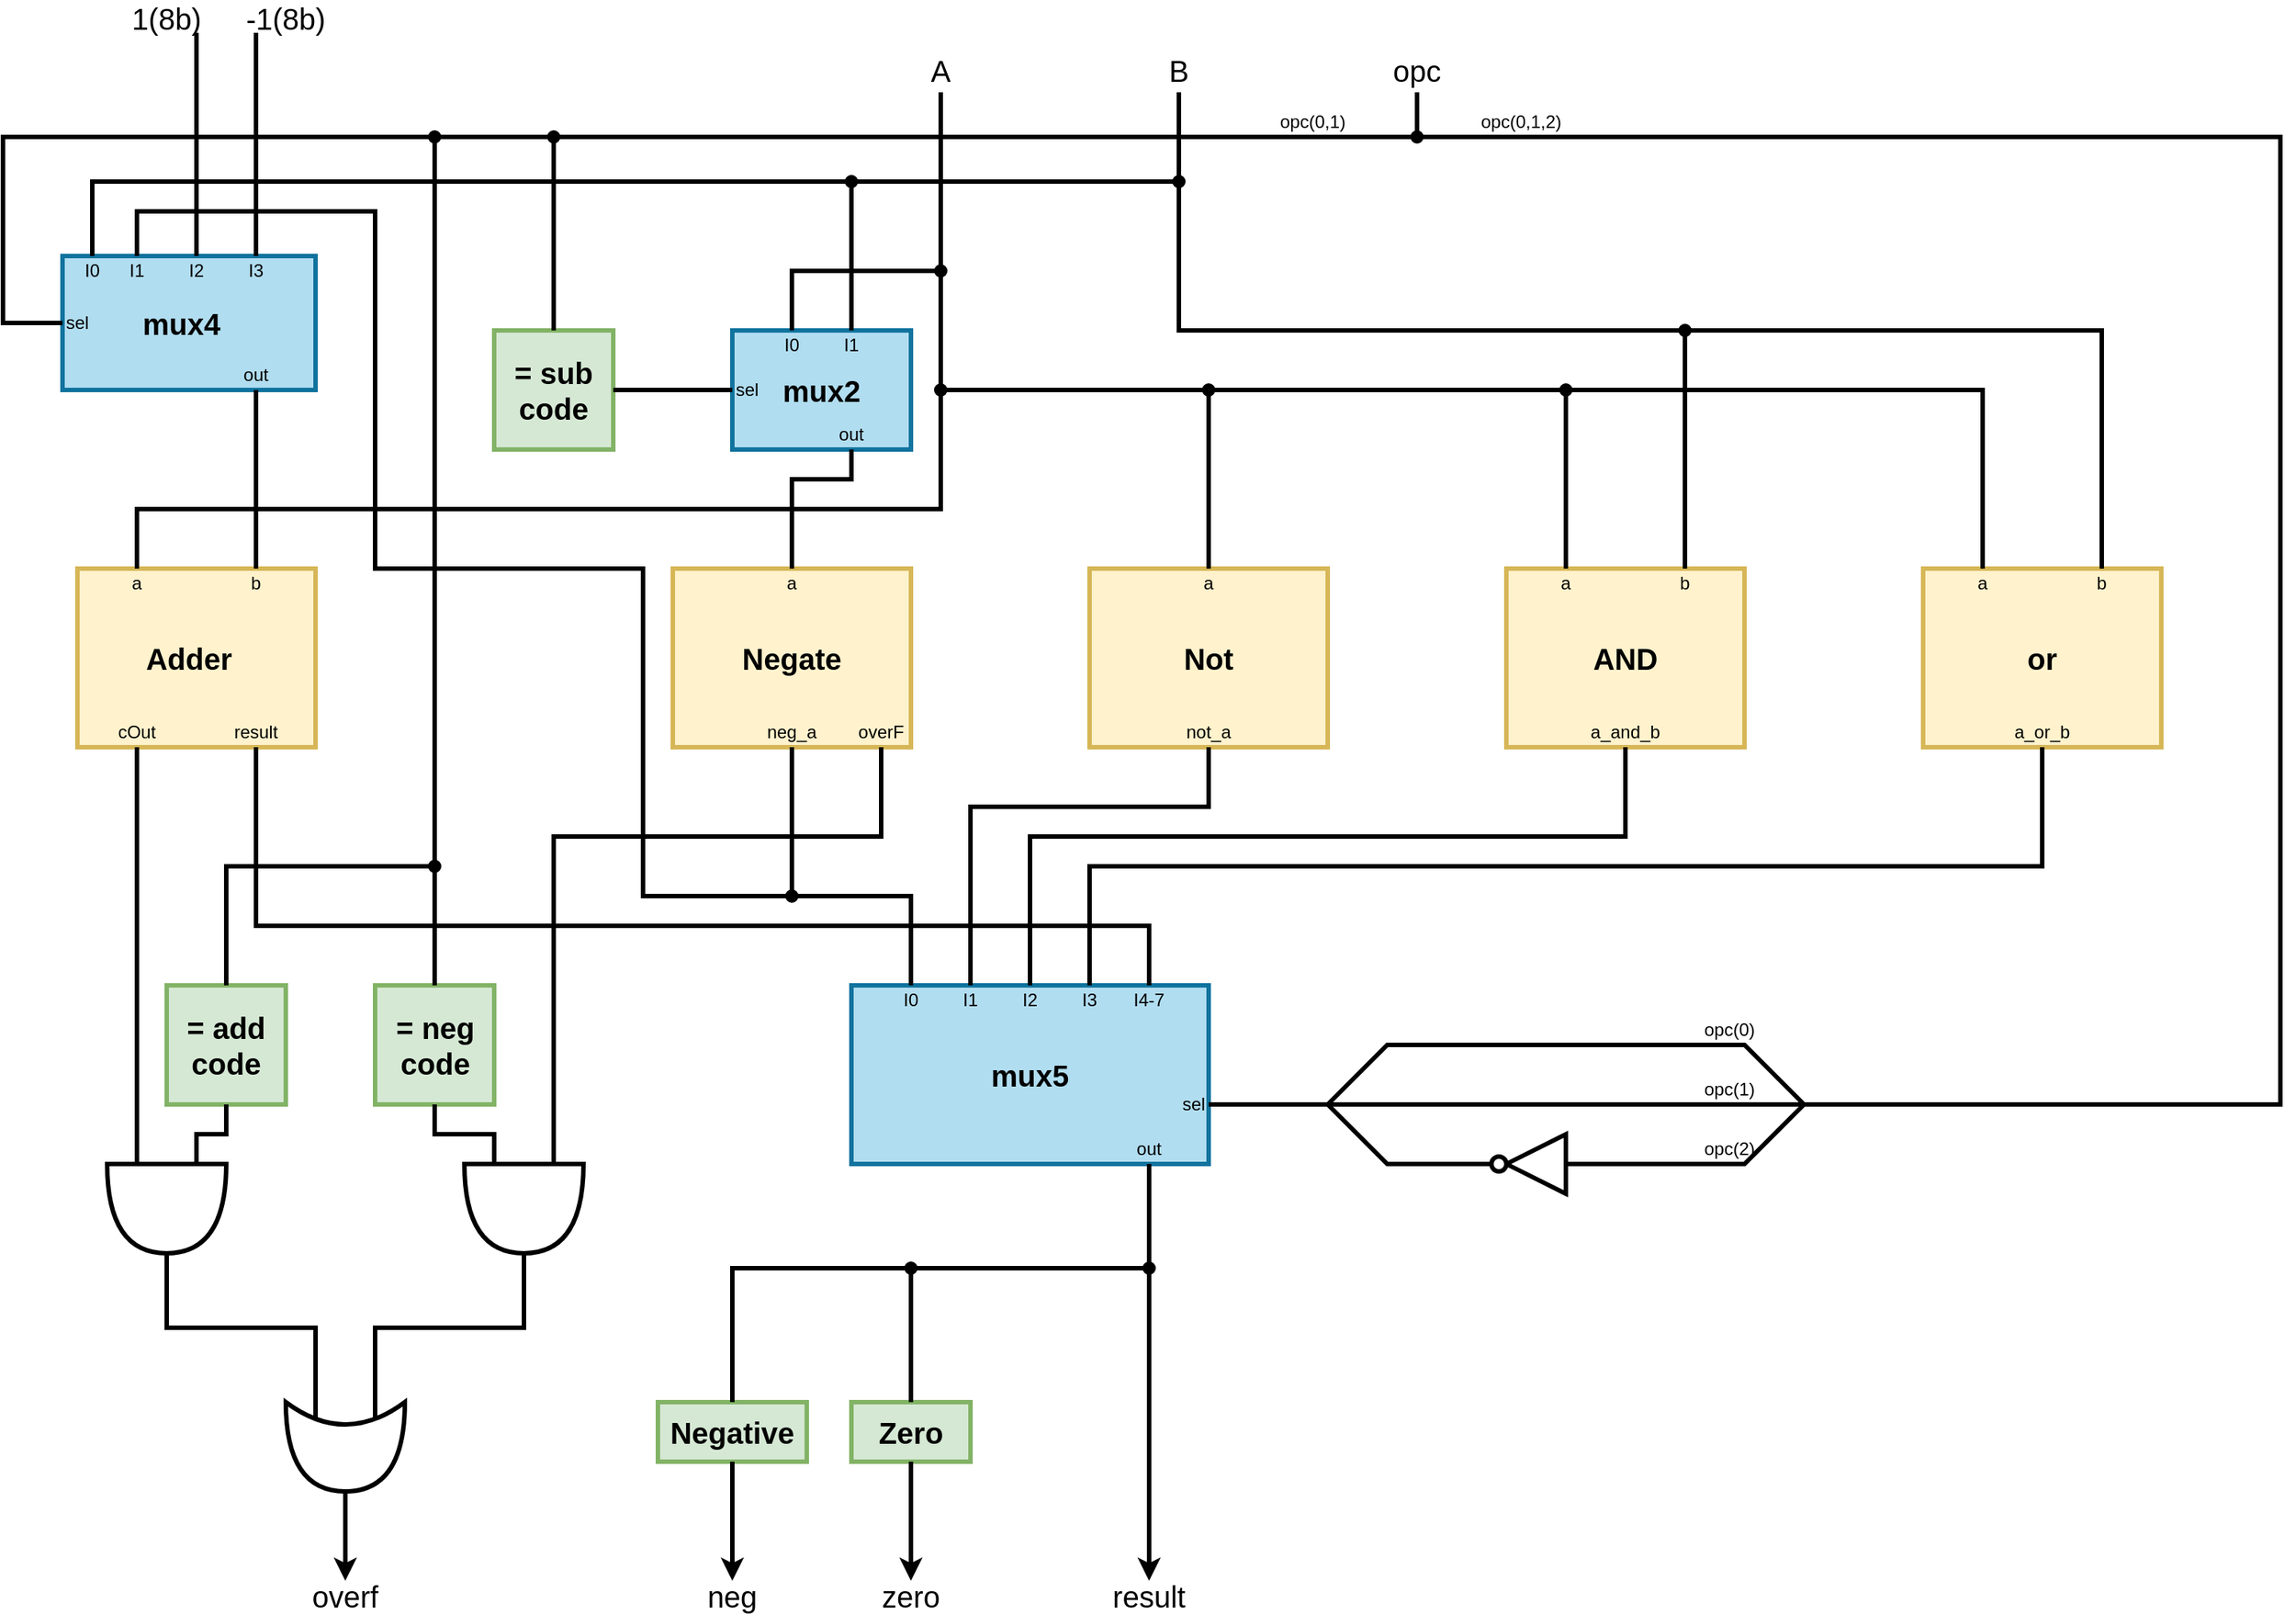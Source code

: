 <mxfile version="15.6.3" type="device"><diagram id="YubDv3jn2inDMCFgffVC" name="Page-1"><mxGraphModel dx="2031" dy="989" grid="1" gridSize="10" guides="1" tooltips="1" connect="1" arrows="1" fold="1" page="1" pageScale="3" pageWidth="850" pageHeight="1100" math="0" shadow="0"><root><mxCell id="0"/><mxCell id="1" parent="0"/><mxCell id="2DbDJx7GJpLvoIrPaRd6-7" value="" style="rounded=0;whiteSpace=wrap;html=1;strokeWidth=3;fillColor=#b1ddf0;strokeColor=#10739e;" parent="1" vertex="1"><mxGeometry x="310" y="350" width="170" height="90" as="geometry"/></mxCell><mxCell id="2DbDJx7GJpLvoIrPaRd6-8" value="I0" style="text;html=1;strokeColor=none;fillColor=none;align=center;verticalAlign=middle;whiteSpace=wrap;rounded=0;strokeWidth=3;" parent="1" vertex="1"><mxGeometry x="310" y="350" width="40" height="20" as="geometry"/></mxCell><mxCell id="2DbDJx7GJpLvoIrPaRd6-9" value="I1" style="text;html=1;strokeColor=none;fillColor=none;align=center;verticalAlign=middle;whiteSpace=wrap;rounded=0;strokeWidth=3;" parent="1" vertex="1"><mxGeometry x="340" y="350" width="40" height="20" as="geometry"/></mxCell><mxCell id="2DbDJx7GJpLvoIrPaRd6-10" value="I2" style="text;html=1;strokeColor=none;fillColor=none;align=center;verticalAlign=middle;whiteSpace=wrap;rounded=0;strokeWidth=3;" parent="1" vertex="1"><mxGeometry x="380" y="350" width="40" height="20" as="geometry"/></mxCell><mxCell id="2DbDJx7GJpLvoIrPaRd6-11" value="I3" style="text;html=1;strokeColor=none;fillColor=none;align=center;verticalAlign=middle;whiteSpace=wrap;rounded=0;strokeWidth=3;" parent="1" vertex="1"><mxGeometry x="420" y="350" width="40" height="20" as="geometry"/></mxCell><mxCell id="2DbDJx7GJpLvoIrPaRd6-12" value="sel" style="text;html=1;strokeColor=none;fillColor=none;align=center;verticalAlign=middle;whiteSpace=wrap;rounded=0;strokeWidth=3;" parent="1" vertex="1"><mxGeometry x="300" y="385" width="40" height="20" as="geometry"/></mxCell><mxCell id="2DbDJx7GJpLvoIrPaRd6-13" value="out" style="text;html=1;strokeColor=none;fillColor=none;align=center;verticalAlign=middle;whiteSpace=wrap;rounded=0;strokeWidth=3;" parent="1" vertex="1"><mxGeometry x="420" y="420" width="40" height="20" as="geometry"/></mxCell><mxCell id="2DbDJx7GJpLvoIrPaRd6-14" value="" style="rounded=0;whiteSpace=wrap;html=1;strokeWidth=3;fillColor=#d5e8d4;strokeColor=#82b366;" parent="1" vertex="1"><mxGeometry x="600" y="400" width="80" height="80" as="geometry"/></mxCell><mxCell id="2DbDJx7GJpLvoIrPaRd6-15" value="&lt;font style=&quot;font-size: 20px&quot;&gt;&lt;b&gt;= sub code&lt;/b&gt;&lt;/font&gt;" style="text;html=1;strokeColor=none;fillColor=none;align=center;verticalAlign=middle;whiteSpace=wrap;rounded=0;strokeWidth=3;" parent="1" vertex="1"><mxGeometry x="610" y="425" width="60" height="30" as="geometry"/></mxCell><mxCell id="2DbDJx7GJpLvoIrPaRd6-17" value="&lt;font style=&quot;font-size: 20px&quot;&gt;&lt;b&gt;mux4&lt;/b&gt;&lt;/font&gt;" style="text;html=1;strokeColor=none;fillColor=none;align=center;verticalAlign=middle;whiteSpace=wrap;rounded=0;strokeWidth=3;" parent="1" vertex="1"><mxGeometry x="370" y="385" width="40" height="20" as="geometry"/></mxCell><mxCell id="2DbDJx7GJpLvoIrPaRd6-19" value="" style="rounded=0;whiteSpace=wrap;html=1;strokeWidth=3;fillColor=#b1ddf0;strokeColor=#10739e;" parent="1" vertex="1"><mxGeometry x="760" y="400" width="120" height="80" as="geometry"/></mxCell><mxCell id="2DbDJx7GJpLvoIrPaRd6-20" value="I0" style="text;html=1;strokeColor=none;fillColor=none;align=center;verticalAlign=middle;whiteSpace=wrap;rounded=0;strokeWidth=3;" parent="1" vertex="1"><mxGeometry x="780" y="400" width="40" height="20" as="geometry"/></mxCell><mxCell id="2DbDJx7GJpLvoIrPaRd6-21" value="I1" style="text;html=1;strokeColor=none;fillColor=none;align=center;verticalAlign=middle;whiteSpace=wrap;rounded=0;strokeWidth=3;" parent="1" vertex="1"><mxGeometry x="820" y="400" width="40" height="20" as="geometry"/></mxCell><mxCell id="2DbDJx7GJpLvoIrPaRd6-22" value="sel" style="text;html=1;strokeColor=none;fillColor=none;align=center;verticalAlign=middle;whiteSpace=wrap;rounded=0;strokeWidth=3;" parent="1" vertex="1"><mxGeometry x="750" y="430" width="40" height="20" as="geometry"/></mxCell><mxCell id="2DbDJx7GJpLvoIrPaRd6-23" value="out" style="text;html=1;strokeColor=none;fillColor=none;align=center;verticalAlign=middle;whiteSpace=wrap;rounded=0;strokeWidth=3;" parent="1" vertex="1"><mxGeometry x="820" y="460" width="40" height="20" as="geometry"/></mxCell><mxCell id="2DbDJx7GJpLvoIrPaRd6-24" value="&lt;font style=&quot;font-size: 20px&quot;&gt;&lt;b&gt;mux2&lt;/b&gt;&lt;/font&gt;" style="text;html=1;strokeColor=none;fillColor=none;align=center;verticalAlign=middle;whiteSpace=wrap;rounded=0;strokeWidth=3;" parent="1" vertex="1"><mxGeometry x="800" y="430" width="40" height="20" as="geometry"/></mxCell><mxCell id="2DbDJx7GJpLvoIrPaRd6-25" value="" style="rounded=0;whiteSpace=wrap;html=1;strokeWidth=3;fillColor=#fff2cc;strokeColor=#d6b656;" parent="1" vertex="1"><mxGeometry x="320" y="560" width="160" height="120" as="geometry"/></mxCell><mxCell id="2DbDJx7GJpLvoIrPaRd6-26" value="&lt;font size=&quot;1&quot;&gt;&lt;b style=&quot;font-size: 20px&quot;&gt;Adder&lt;/b&gt;&lt;/font&gt;" style="text;html=1;strokeColor=none;fillColor=none;align=center;verticalAlign=middle;whiteSpace=wrap;rounded=0;strokeWidth=3;" parent="1" vertex="1"><mxGeometry x="375" y="610" width="40" height="20" as="geometry"/></mxCell><mxCell id="2DbDJx7GJpLvoIrPaRd6-27" value="a" style="text;html=1;strokeColor=none;fillColor=none;align=center;verticalAlign=middle;whiteSpace=wrap;rounded=0;strokeWidth=3;" parent="1" vertex="1"><mxGeometry x="340" y="560" width="40" height="20" as="geometry"/></mxCell><mxCell id="2DbDJx7GJpLvoIrPaRd6-28" value="b" style="text;html=1;strokeColor=none;fillColor=none;align=center;verticalAlign=middle;whiteSpace=wrap;rounded=0;strokeWidth=3;" parent="1" vertex="1"><mxGeometry x="420" y="560" width="40" height="20" as="geometry"/></mxCell><mxCell id="2DbDJx7GJpLvoIrPaRd6-29" value="cOut" style="text;html=1;strokeColor=none;fillColor=none;align=center;verticalAlign=middle;whiteSpace=wrap;rounded=0;strokeWidth=3;" parent="1" vertex="1"><mxGeometry x="340" y="660" width="40" height="20" as="geometry"/></mxCell><mxCell id="2DbDJx7GJpLvoIrPaRd6-30" value="result" style="text;html=1;strokeColor=none;fillColor=none;align=center;verticalAlign=middle;whiteSpace=wrap;rounded=0;strokeWidth=3;" parent="1" vertex="1"><mxGeometry x="420" y="660" width="40" height="20" as="geometry"/></mxCell><mxCell id="2DbDJx7GJpLvoIrPaRd6-31" value="" style="rounded=0;whiteSpace=wrap;html=1;strokeWidth=3;fillColor=#fff2cc;strokeColor=#d6b656;" parent="1" vertex="1"><mxGeometry x="720" y="560" width="160" height="120" as="geometry"/></mxCell><mxCell id="2DbDJx7GJpLvoIrPaRd6-32" value="&lt;font style=&quot;font-size: 20px&quot;&gt;&lt;b&gt;Negate&lt;/b&gt;&lt;/font&gt;" style="text;html=1;strokeColor=none;fillColor=none;align=center;verticalAlign=middle;whiteSpace=wrap;rounded=0;strokeWidth=3;" parent="1" vertex="1"><mxGeometry x="780" y="610" width="40" height="20" as="geometry"/></mxCell><mxCell id="2DbDJx7GJpLvoIrPaRd6-34" value="a" style="text;html=1;strokeColor=none;fillColor=none;align=center;verticalAlign=middle;whiteSpace=wrap;rounded=0;strokeWidth=3;" parent="1" vertex="1"><mxGeometry x="780" y="560" width="40" height="20" as="geometry"/></mxCell><mxCell id="2DbDJx7GJpLvoIrPaRd6-35" value="neg_a" style="text;html=1;strokeColor=none;fillColor=none;align=center;verticalAlign=middle;whiteSpace=wrap;rounded=0;strokeWidth=3;" parent="1" vertex="1"><mxGeometry x="780" y="660" width="40" height="20" as="geometry"/></mxCell><mxCell id="2DbDJx7GJpLvoIrPaRd6-36" value="" style="rounded=0;whiteSpace=wrap;html=1;strokeWidth=3;fillColor=#fff2cc;strokeColor=#d6b656;" parent="1" vertex="1"><mxGeometry x="1000" y="560" width="160" height="120" as="geometry"/></mxCell><mxCell id="2DbDJx7GJpLvoIrPaRd6-37" value="&lt;font size=&quot;1&quot;&gt;&lt;b style=&quot;font-size: 20px&quot;&gt;Not&lt;/b&gt;&lt;/font&gt;" style="text;html=1;strokeColor=none;fillColor=none;align=center;verticalAlign=middle;whiteSpace=wrap;rounded=0;strokeWidth=3;" parent="1" vertex="1"><mxGeometry x="1060" y="610" width="40" height="20" as="geometry"/></mxCell><mxCell id="2DbDJx7GJpLvoIrPaRd6-38" value="a" style="text;html=1;strokeColor=none;fillColor=none;align=center;verticalAlign=middle;whiteSpace=wrap;rounded=0;strokeWidth=3;" parent="1" vertex="1"><mxGeometry x="1060" y="560" width="40" height="20" as="geometry"/></mxCell><mxCell id="2DbDJx7GJpLvoIrPaRd6-40" value="not_a" style="text;html=1;strokeColor=none;fillColor=none;align=center;verticalAlign=middle;whiteSpace=wrap;rounded=0;strokeWidth=3;" parent="1" vertex="1"><mxGeometry x="1060" y="660" width="40" height="20" as="geometry"/></mxCell><mxCell id="2DbDJx7GJpLvoIrPaRd6-41" value="" style="rounded=0;whiteSpace=wrap;html=1;strokeWidth=3;fillColor=#fff2cc;strokeColor=#d6b656;" parent="1" vertex="1"><mxGeometry x="1280" y="560" width="160" height="120" as="geometry"/></mxCell><mxCell id="2DbDJx7GJpLvoIrPaRd6-42" value="&lt;b style=&quot;font-size: 20px;&quot;&gt;AND&lt;/b&gt;" style="text;html=1;strokeColor=none;fillColor=none;align=center;verticalAlign=middle;whiteSpace=wrap;rounded=0;strokeWidth=3;fontSize=20;" parent="1" vertex="1"><mxGeometry x="1340" y="610" width="40" height="20" as="geometry"/></mxCell><mxCell id="2DbDJx7GJpLvoIrPaRd6-43" value="a" style="text;html=1;strokeColor=none;fillColor=none;align=center;verticalAlign=middle;whiteSpace=wrap;rounded=0;strokeWidth=3;" parent="1" vertex="1"><mxGeometry x="1300" y="560" width="40" height="20" as="geometry"/></mxCell><mxCell id="2DbDJx7GJpLvoIrPaRd6-44" value="b" style="text;html=1;strokeColor=none;fillColor=none;align=center;verticalAlign=middle;whiteSpace=wrap;rounded=0;strokeWidth=3;" parent="1" vertex="1"><mxGeometry x="1380" y="560" width="40" height="20" as="geometry"/></mxCell><mxCell id="2DbDJx7GJpLvoIrPaRd6-46" value="a_and_b" style="text;html=1;strokeColor=none;fillColor=none;align=center;verticalAlign=middle;whiteSpace=wrap;rounded=0;strokeWidth=3;" parent="1" vertex="1"><mxGeometry x="1340" y="660" width="40" height="20" as="geometry"/></mxCell><mxCell id="2DbDJx7GJpLvoIrPaRd6-47" value="" style="rounded=0;whiteSpace=wrap;html=1;strokeWidth=3;fillColor=#fff2cc;strokeColor=#d6b656;" parent="1" vertex="1"><mxGeometry x="1560" y="560" width="160" height="120" as="geometry"/></mxCell><mxCell id="2DbDJx7GJpLvoIrPaRd6-48" value="&lt;b style=&quot;font-size: 20px;&quot;&gt;or&lt;/b&gt;" style="text;html=1;strokeColor=none;fillColor=none;align=center;verticalAlign=middle;whiteSpace=wrap;rounded=0;strokeWidth=3;fontSize=20;" parent="1" vertex="1"><mxGeometry x="1620" y="610" width="40" height="20" as="geometry"/></mxCell><mxCell id="2DbDJx7GJpLvoIrPaRd6-49" value="a" style="text;html=1;strokeColor=none;fillColor=none;align=center;verticalAlign=middle;whiteSpace=wrap;rounded=0;strokeWidth=3;" parent="1" vertex="1"><mxGeometry x="1580" y="560" width="40" height="20" as="geometry"/></mxCell><mxCell id="2DbDJx7GJpLvoIrPaRd6-50" value="b" style="text;html=1;strokeColor=none;fillColor=none;align=center;verticalAlign=middle;whiteSpace=wrap;rounded=0;strokeWidth=3;" parent="1" vertex="1"><mxGeometry x="1660" y="560" width="40" height="20" as="geometry"/></mxCell><mxCell id="2DbDJx7GJpLvoIrPaRd6-51" value="a_or_b" style="text;html=1;strokeColor=none;fillColor=none;align=center;verticalAlign=middle;whiteSpace=wrap;rounded=0;strokeWidth=3;" parent="1" vertex="1"><mxGeometry x="1620" y="660" width="40" height="20" as="geometry"/></mxCell><mxCell id="2DbDJx7GJpLvoIrPaRd6-52" value="" style="rounded=0;whiteSpace=wrap;html=1;strokeWidth=3;fillColor=#b1ddf0;strokeColor=#10739e;" parent="1" vertex="1"><mxGeometry x="840" y="840" width="240" height="120" as="geometry"/></mxCell><mxCell id="2DbDJx7GJpLvoIrPaRd6-53" value="I0" style="text;html=1;strokeColor=none;fillColor=none;align=center;verticalAlign=middle;whiteSpace=wrap;rounded=0;strokeWidth=3;" parent="1" vertex="1"><mxGeometry x="860" y="840" width="40" height="20" as="geometry"/></mxCell><mxCell id="2DbDJx7GJpLvoIrPaRd6-55" value="I1" style="text;html=1;strokeColor=none;fillColor=none;align=center;verticalAlign=middle;whiteSpace=wrap;rounded=0;strokeWidth=3;" parent="1" vertex="1"><mxGeometry x="900" y="840" width="40" height="20" as="geometry"/></mxCell><mxCell id="2DbDJx7GJpLvoIrPaRd6-56" value="I2" style="text;html=1;strokeColor=none;fillColor=none;align=center;verticalAlign=middle;whiteSpace=wrap;rounded=0;strokeWidth=3;" parent="1" vertex="1"><mxGeometry x="940" y="840" width="40" height="20" as="geometry"/></mxCell><mxCell id="2DbDJx7GJpLvoIrPaRd6-58" value="I3" style="text;html=1;strokeColor=none;fillColor=none;align=center;verticalAlign=middle;whiteSpace=wrap;rounded=0;strokeWidth=3;" parent="1" vertex="1"><mxGeometry x="980" y="840" width="40" height="20" as="geometry"/></mxCell><mxCell id="2DbDJx7GJpLvoIrPaRd6-59" value="I4-7" style="text;html=1;strokeColor=none;fillColor=none;align=center;verticalAlign=middle;whiteSpace=wrap;rounded=0;strokeWidth=3;" parent="1" vertex="1"><mxGeometry x="1020" y="840" width="40" height="20" as="geometry"/></mxCell><mxCell id="2DbDJx7GJpLvoIrPaRd6-60" value="&lt;b style=&quot;font-size: 20px;&quot;&gt;mux5&lt;/b&gt;" style="text;html=1;strokeColor=none;fillColor=none;align=center;verticalAlign=middle;whiteSpace=wrap;rounded=0;strokeWidth=3;fontSize=20;" parent="1" vertex="1"><mxGeometry x="940" y="890" width="40" height="20" as="geometry"/></mxCell><mxCell id="2DbDJx7GJpLvoIrPaRd6-62" value="out" style="text;html=1;strokeColor=none;fillColor=none;align=center;verticalAlign=middle;whiteSpace=wrap;rounded=0;strokeWidth=3;" parent="1" vertex="1"><mxGeometry x="1020" y="940" width="40" height="20" as="geometry"/></mxCell><mxCell id="2DbDJx7GJpLvoIrPaRd6-63" value="sel" style="text;html=1;strokeColor=none;fillColor=none;align=center;verticalAlign=middle;whiteSpace=wrap;rounded=0;strokeWidth=3;" parent="1" vertex="1"><mxGeometry x="1050" y="910" width="40" height="20" as="geometry"/></mxCell><mxCell id="2DbDJx7GJpLvoIrPaRd6-65" value="" style="rounded=0;whiteSpace=wrap;html=1;strokeWidth=3;fillColor=#d5e8d4;strokeColor=#82b366;" parent="1" vertex="1"><mxGeometry x="520" y="840" width="80" height="80" as="geometry"/></mxCell><mxCell id="2DbDJx7GJpLvoIrPaRd6-66" value="&lt;font style=&quot;font-size: 20px&quot;&gt;&lt;b&gt;= neg code&lt;/b&gt;&lt;/font&gt;" style="text;html=1;strokeColor=none;fillColor=none;align=center;verticalAlign=middle;whiteSpace=wrap;rounded=0;strokeWidth=3;" parent="1" vertex="1"><mxGeometry x="532.5" y="850" width="55" height="60" as="geometry"/></mxCell><mxCell id="2DbDJx7GJpLvoIrPaRd6-67" value="" style="rounded=0;whiteSpace=wrap;html=1;strokeWidth=3;fillColor=#d5e8d4;strokeColor=#82b366;" parent="1" vertex="1"><mxGeometry x="380" y="840" width="80" height="80" as="geometry"/></mxCell><mxCell id="2DbDJx7GJpLvoIrPaRd6-68" value="&lt;font style=&quot;font-size: 20px&quot;&gt;&lt;b&gt;= add code&lt;/b&gt;&lt;/font&gt;" style="text;html=1;strokeColor=none;fillColor=none;align=center;verticalAlign=middle;whiteSpace=wrap;rounded=0;strokeWidth=3;" parent="1" vertex="1"><mxGeometry x="390" y="860" width="60" height="40" as="geometry"/></mxCell><mxCell id="2DbDJx7GJpLvoIrPaRd6-69" value="" style="shape=or;whiteSpace=wrap;html=1;direction=south;strokeWidth=3;" parent="1" vertex="1"><mxGeometry x="340" y="960" width="80" height="60" as="geometry"/></mxCell><mxCell id="2DbDJx7GJpLvoIrPaRd6-70" value="" style="shape=or;whiteSpace=wrap;html=1;direction=south;strokeWidth=3;" parent="1" vertex="1"><mxGeometry x="580" y="960" width="80" height="60" as="geometry"/></mxCell><mxCell id="2DbDJx7GJpLvoIrPaRd6-71" value="" style="shape=xor;whiteSpace=wrap;html=1;direction=south;strokeWidth=3;" parent="1" vertex="1"><mxGeometry x="460" y="1120" width="80" height="60" as="geometry"/></mxCell><mxCell id="2DbDJx7GJpLvoIrPaRd6-72" value="" style="rounded=0;whiteSpace=wrap;html=1;strokeWidth=3;fillColor=#d5e8d4;strokeColor=#82b366;" parent="1" vertex="1"><mxGeometry x="710" y="1120" width="100" height="40" as="geometry"/></mxCell><mxCell id="2DbDJx7GJpLvoIrPaRd6-73" value="&lt;b style=&quot;font-size: 20px;&quot;&gt;Negative&lt;/b&gt;" style="text;html=1;strokeColor=none;fillColor=none;align=center;verticalAlign=middle;whiteSpace=wrap;rounded=0;strokeWidth=3;fontSize=20;" parent="1" vertex="1"><mxGeometry x="740" y="1130" width="40" height="20" as="geometry"/></mxCell><mxCell id="2DbDJx7GJpLvoIrPaRd6-74" value="" style="rounded=0;whiteSpace=wrap;html=1;strokeWidth=3;fillColor=#d5e8d4;strokeColor=#82b366;" parent="1" vertex="1"><mxGeometry x="840" y="1120" width="80" height="40" as="geometry"/></mxCell><mxCell id="2DbDJx7GJpLvoIrPaRd6-75" value="&lt;b style=&quot;font-size: 20px;&quot;&gt;Zero&lt;/b&gt;" style="text;html=1;strokeColor=none;fillColor=none;align=center;verticalAlign=middle;whiteSpace=wrap;rounded=0;strokeWidth=3;fontSize=20;" parent="1" vertex="1"><mxGeometry x="860" y="1130" width="40" height="20" as="geometry"/></mxCell><mxCell id="2DbDJx7GJpLvoIrPaRd6-77" value="&lt;div&gt;A&lt;/div&gt;" style="text;html=1;strokeColor=none;fillColor=none;align=center;verticalAlign=middle;whiteSpace=wrap;rounded=0;strokeWidth=3;fontSize=20;" parent="1" vertex="1"><mxGeometry x="880" y="215" width="40" height="20" as="geometry"/></mxCell><mxCell id="2DbDJx7GJpLvoIrPaRd6-81" value="B" style="text;html=1;strokeColor=none;fillColor=none;align=center;verticalAlign=middle;whiteSpace=wrap;rounded=0;strokeWidth=3;fontSize=20;" parent="1" vertex="1"><mxGeometry x="1040" y="215" width="40" height="20" as="geometry"/></mxCell><mxCell id="2DbDJx7GJpLvoIrPaRd6-83" value="opc" style="text;html=1;strokeColor=none;fillColor=none;align=center;verticalAlign=middle;whiteSpace=wrap;rounded=0;strokeWidth=3;fontSize=20;" parent="1" vertex="1"><mxGeometry x="1200" y="210" width="40" height="30" as="geometry"/></mxCell><mxCell id="2DbDJx7GJpLvoIrPaRd6-84" value="-1(8b)" style="text;html=1;strokeColor=none;fillColor=none;align=center;verticalAlign=middle;whiteSpace=wrap;rounded=0;strokeWidth=3;fontSize=20;" parent="1" vertex="1"><mxGeometry x="440" y="180" width="40" height="20" as="geometry"/></mxCell><mxCell id="2DbDJx7GJpLvoIrPaRd6-86" value="1(8b)" style="text;html=1;strokeColor=none;fillColor=none;align=center;verticalAlign=middle;whiteSpace=wrap;rounded=0;strokeWidth=3;fontSize=20;" parent="1" vertex="1"><mxGeometry x="360" y="180" width="40" height="20" as="geometry"/></mxCell><mxCell id="2DbDJx7GJpLvoIrPaRd6-88" value="" style="endArrow=none;html=1;exitX=0.5;exitY=0;exitDx=0;exitDy=0;entryX=1;entryY=1;entryDx=0;entryDy=0;strokeWidth=3;" parent="1" source="2DbDJx7GJpLvoIrPaRd6-10" target="2DbDJx7GJpLvoIrPaRd6-86" edge="1"><mxGeometry width="50" height="50" relative="1" as="geometry"><mxPoint x="570" y="410" as="sourcePoint"/><mxPoint x="620" y="360" as="targetPoint"/></mxGeometry></mxCell><mxCell id="2DbDJx7GJpLvoIrPaRd6-89" value="" style="endArrow=none;html=1;exitX=0.5;exitY=0;exitDx=0;exitDy=0;entryX=0;entryY=1;entryDx=0;entryDy=0;strokeWidth=3;" parent="1" source="2DbDJx7GJpLvoIrPaRd6-11" target="2DbDJx7GJpLvoIrPaRd6-84" edge="1"><mxGeometry width="50" height="50" relative="1" as="geometry"><mxPoint x="570" y="410" as="sourcePoint"/><mxPoint x="620" y="360" as="targetPoint"/></mxGeometry></mxCell><mxCell id="2DbDJx7GJpLvoIrPaRd6-90" value="" style="endArrow=none;html=1;exitX=0.5;exitY=1;exitDx=0;exitDy=0;rounded=0;entryX=0;entryY=0.5;entryDx=0;entryDy=0;strokeWidth=3;" parent="1" target="2DbDJx7GJpLvoIrPaRd6-7" edge="1"><mxGeometry width="50" height="50" relative="1" as="geometry"><mxPoint x="1220" y="240" as="sourcePoint"/><mxPoint x="290" y="400" as="targetPoint"/><Array as="points"><mxPoint x="1220" y="270"/><mxPoint x="270" y="270"/><mxPoint x="270" y="395"/></Array></mxGeometry></mxCell><mxCell id="2DbDJx7GJpLvoIrPaRd6-91" value="opc(0,1)" style="text;html=1;strokeColor=none;fillColor=none;align=center;verticalAlign=middle;whiteSpace=wrap;rounded=0;strokeWidth=3;" parent="1" vertex="1"><mxGeometry x="1100" y="250" width="100" height="20" as="geometry"/></mxCell><mxCell id="2DbDJx7GJpLvoIrPaRd6-92" value="" style="endArrow=none;html=1;entryX=0.5;entryY=0;entryDx=0;entryDy=0;sourcePerimeterSpacing=0;startArrow=oval;startFill=1;strokeWidth=3;" parent="1" target="2DbDJx7GJpLvoIrPaRd6-14" edge="1"><mxGeometry width="50" height="50" relative="1" as="geometry"><mxPoint x="640" y="270" as="sourcePoint"/><mxPoint x="850" y="620" as="targetPoint"/></mxGeometry></mxCell><mxCell id="2DbDJx7GJpLvoIrPaRd6-93" value="" style="endArrow=none;html=1;startArrow=oval;startFill=1;entryX=0.5;entryY=0;entryDx=0;entryDy=0;strokeWidth=3;" parent="1" target="2DbDJx7GJpLvoIrPaRd6-65" edge="1"><mxGeometry width="50" height="50" relative="1" as="geometry"><mxPoint x="560" y="270" as="sourcePoint"/><mxPoint x="560" y="270" as="targetPoint"/></mxGeometry></mxCell><mxCell id="2DbDJx7GJpLvoIrPaRd6-94" value="" style="endArrow=none;html=1;entryX=0.5;entryY=0;entryDx=0;entryDy=0;startArrow=oval;startFill=1;rounded=0;strokeWidth=3;" parent="1" target="2DbDJx7GJpLvoIrPaRd6-67" edge="1"><mxGeometry width="50" height="50" relative="1" as="geometry"><mxPoint x="560" y="760" as="sourcePoint"/><mxPoint x="850" y="520" as="targetPoint"/><Array as="points"><mxPoint x="420" y="760"/></Array></mxGeometry></mxCell><mxCell id="2DbDJx7GJpLvoIrPaRd6-96" value="" style="endArrow=oval;html=1;rounded=0;startArrow=none;startFill=0;endFill=1;strokeWidth=3;" parent="1" edge="1"><mxGeometry width="50" height="50" relative="1" as="geometry"><mxPoint x="1480" y="920" as="sourcePoint"/><mxPoint x="1220" y="270" as="targetPoint"/><Array as="points"><mxPoint x="1800" y="920"/><mxPoint x="1800" y="270"/></Array></mxGeometry></mxCell><mxCell id="2DbDJx7GJpLvoIrPaRd6-97" value="" style="endArrow=none;html=1;entryX=0.75;entryY=0.5;entryDx=0;entryDy=0;entryPerimeter=0;strokeWidth=3;" parent="1" target="2DbDJx7GJpLvoIrPaRd6-63" edge="1"><mxGeometry width="50" height="50" relative="1" as="geometry"><mxPoint x="1160" y="920" as="sourcePoint"/><mxPoint x="1210" y="740" as="targetPoint"/></mxGeometry></mxCell><mxCell id="2DbDJx7GJpLvoIrPaRd6-98" value="" style="endArrow=none;html=1;rounded=0;strokeWidth=3;" parent="1" edge="1"><mxGeometry width="50" height="50" relative="1" as="geometry"><mxPoint x="1160" y="920" as="sourcePoint"/><mxPoint x="1480" y="920" as="targetPoint"/><Array as="points"><mxPoint x="1200" y="880"/><mxPoint x="1440" y="880"/></Array></mxGeometry></mxCell><mxCell id="2DbDJx7GJpLvoIrPaRd6-99" value="" style="endArrow=none;html=1;rounded=0;strokeWidth=3;" parent="1" edge="1"><mxGeometry width="50" height="50" relative="1" as="geometry"><mxPoint x="1320" y="960" as="sourcePoint"/><mxPoint x="1480" y="920" as="targetPoint"/><Array as="points"><mxPoint x="1440" y="960"/></Array></mxGeometry></mxCell><mxCell id="2DbDJx7GJpLvoIrPaRd6-100" value="" style="endArrow=none;html=1;strokeColor=#000000;strokeWidth=3;" parent="1" edge="1"><mxGeometry width="50" height="50" relative="1" as="geometry"><mxPoint x="1160" y="920" as="sourcePoint"/><mxPoint x="1480" y="920" as="targetPoint"/></mxGeometry></mxCell><mxCell id="2DbDJx7GJpLvoIrPaRd6-101" value="" style="triangle;whiteSpace=wrap;html=1;direction=west;strokeWidth=3;" parent="1" vertex="1"><mxGeometry x="1280" y="940" width="40" height="40" as="geometry"/></mxCell><mxCell id="2DbDJx7GJpLvoIrPaRd6-103" value="" style="ellipse;whiteSpace=wrap;html=1;aspect=fixed;strokeWidth=3;" parent="1" vertex="1"><mxGeometry x="1270" y="955" width="10" height="10" as="geometry"/></mxCell><mxCell id="2DbDJx7GJpLvoIrPaRd6-104" value="" style="endArrow=none;html=1;strokeColor=#000000;entryX=0;entryY=0.5;entryDx=0;entryDy=0;rounded=0;strokeWidth=3;" parent="1" target="2DbDJx7GJpLvoIrPaRd6-103" edge="1"><mxGeometry width="50" height="50" relative="1" as="geometry"><mxPoint x="1160" y="920" as="sourcePoint"/><mxPoint x="1200" y="740" as="targetPoint"/><Array as="points"><mxPoint x="1200" y="960"/></Array></mxGeometry></mxCell><mxCell id="2DbDJx7GJpLvoIrPaRd6-105" value="opc(0)" style="text;html=1;strokeColor=none;fillColor=none;align=center;verticalAlign=middle;whiteSpace=wrap;rounded=0;strokeWidth=3;" parent="1" vertex="1"><mxGeometry x="1410" y="860" width="40" height="20" as="geometry"/></mxCell><mxCell id="2DbDJx7GJpLvoIrPaRd6-106" value="opc(1)" style="text;html=1;strokeColor=none;fillColor=none;align=center;verticalAlign=middle;whiteSpace=wrap;rounded=0;strokeWidth=3;" parent="1" vertex="1"><mxGeometry x="1410" y="900" width="40" height="20" as="geometry"/></mxCell><mxCell id="2DbDJx7GJpLvoIrPaRd6-107" value="opc(2)" style="text;html=1;strokeColor=none;fillColor=none;align=center;verticalAlign=middle;whiteSpace=wrap;rounded=0;strokeWidth=3;" parent="1" vertex="1"><mxGeometry x="1410" y="940" width="40" height="20" as="geometry"/></mxCell><mxCell id="2DbDJx7GJpLvoIrPaRd6-109" value="opc(0,1,2)" style="text;html=1;strokeColor=none;fillColor=none;align=center;verticalAlign=middle;whiteSpace=wrap;rounded=0;strokeWidth=3;" parent="1" vertex="1"><mxGeometry x="1270" y="250" width="40" height="20" as="geometry"/></mxCell><mxCell id="2DbDJx7GJpLvoIrPaRd6-110" value="" style="endArrow=none;html=1;strokeColor=#000000;exitX=0.5;exitY=0;exitDx=0;exitDy=0;entryX=0.5;entryY=1;entryDx=0;entryDy=0;rounded=0;strokeWidth=3;" parent="1" source="2DbDJx7GJpLvoIrPaRd6-72" target="2DbDJx7GJpLvoIrPaRd6-62" edge="1"><mxGeometry width="50" height="50" relative="1" as="geometry"><mxPoint x="610" y="970" as="sourcePoint"/><mxPoint x="660" y="920" as="targetPoint"/><Array as="points"><mxPoint x="760" y="1030"/><mxPoint x="1040" y="1030"/></Array></mxGeometry></mxCell><mxCell id="2DbDJx7GJpLvoIrPaRd6-111" value="" style="endArrow=oval;html=1;exitX=0.5;exitY=0;exitDx=0;exitDy=0;startArrow=none;startFill=0;endFill=1;strokeWidth=3;" parent="1" source="2DbDJx7GJpLvoIrPaRd6-74" edge="1"><mxGeometry width="50" height="50" relative="1" as="geometry"><mxPoint x="610" y="970" as="sourcePoint"/><mxPoint x="880" y="1030" as="targetPoint"/></mxGeometry></mxCell><mxCell id="2DbDJx7GJpLvoIrPaRd6-112" value="" style="endArrow=none;html=1;strokeColor=#000000;exitX=1;exitY=0.5;exitDx=0;exitDy=0;exitPerimeter=0;entryX=0.175;entryY=0.25;entryDx=0;entryDy=0;entryPerimeter=0;rounded=0;strokeWidth=3;" parent="1" source="2DbDJx7GJpLvoIrPaRd6-70" target="2DbDJx7GJpLvoIrPaRd6-71" edge="1"><mxGeometry width="50" height="50" relative="1" as="geometry"><mxPoint x="610" y="1010" as="sourcePoint"/><mxPoint x="660" y="960" as="targetPoint"/><Array as="points"><mxPoint x="620" y="1070"/><mxPoint x="520" y="1070"/></Array></mxGeometry></mxCell><mxCell id="2DbDJx7GJpLvoIrPaRd6-113" value="" style="endArrow=none;html=1;strokeColor=#000000;entryX=1;entryY=0.5;entryDx=0;entryDy=0;entryPerimeter=0;exitX=0.175;exitY=0.75;exitDx=0;exitDy=0;exitPerimeter=0;rounded=0;strokeWidth=3;" parent="1" source="2DbDJx7GJpLvoIrPaRd6-71" target="2DbDJx7GJpLvoIrPaRd6-69" edge="1"><mxGeometry width="50" height="50" relative="1" as="geometry"><mxPoint x="610" y="1010" as="sourcePoint"/><mxPoint x="660" y="960" as="targetPoint"/><Array as="points"><mxPoint x="480" y="1070"/><mxPoint x="380" y="1070"/></Array></mxGeometry></mxCell><mxCell id="2DbDJx7GJpLvoIrPaRd6-119" value="" style="endArrow=classic;html=1;strokeColor=#000000;exitX=1;exitY=0.5;exitDx=0;exitDy=0;exitPerimeter=0;entryX=0.5;entryY=0;entryDx=0;entryDy=0;strokeWidth=3;endFill=1;" parent="1" source="2DbDJx7GJpLvoIrPaRd6-71" edge="1"><mxGeometry width="50" height="50" relative="1" as="geometry"><mxPoint x="670" y="1190" as="sourcePoint"/><mxPoint x="500" y="1240" as="targetPoint"/></mxGeometry></mxCell><mxCell id="2DbDJx7GJpLvoIrPaRd6-120" value="" style="endArrow=none;html=1;strokeColor=#000000;entryX=0.5;entryY=1;entryDx=0;entryDy=0;exitX=0.5;exitY=0;exitDx=0;exitDy=0;strokeWidth=3;startArrow=classic;startFill=1;" parent="1" target="2DbDJx7GJpLvoIrPaRd6-72" edge="1"><mxGeometry width="50" height="50" relative="1" as="geometry"><mxPoint x="760" y="1240" as="sourcePoint"/><mxPoint x="720" y="1140" as="targetPoint"/></mxGeometry></mxCell><mxCell id="2DbDJx7GJpLvoIrPaRd6-121" value="" style="endArrow=classic;html=1;strokeColor=#000000;exitX=0.5;exitY=1;exitDx=0;exitDy=0;entryX=0.5;entryY=0;entryDx=0;entryDy=0;strokeWidth=3;endFill=1;" parent="1" source="2DbDJx7GJpLvoIrPaRd6-74" edge="1"><mxGeometry width="50" height="50" relative="1" as="geometry"><mxPoint x="670" y="1190" as="sourcePoint"/><mxPoint x="880" y="1240" as="targetPoint"/></mxGeometry></mxCell><mxCell id="2DbDJx7GJpLvoIrPaRd6-122" value="" style="endArrow=classic;html=1;strokeColor=#000000;entryX=0.5;entryY=0;entryDx=0;entryDy=0;startArrow=oval;startFill=1;strokeWidth=3;endFill=1;" parent="1" edge="1"><mxGeometry width="50" height="50" relative="1" as="geometry"><mxPoint x="1040" y="1030" as="sourcePoint"/><mxPoint x="1040" y="1240" as="targetPoint"/></mxGeometry></mxCell><mxCell id="2DbDJx7GJpLvoIrPaRd6-123" value="" style="endArrow=none;html=1;strokeColor=#000000;exitX=0.5;exitY=1;exitDx=0;exitDy=0;entryX=0;entryY=0.75;entryDx=0;entryDy=0;entryPerimeter=0;strokeWidth=3;" parent="1" source="2DbDJx7GJpLvoIrPaRd6-29" target="2DbDJx7GJpLvoIrPaRd6-69" edge="1"><mxGeometry width="50" height="50" relative="1" as="geometry"><mxPoint x="670" y="710" as="sourcePoint"/><mxPoint x="720" y="660" as="targetPoint"/></mxGeometry></mxCell><mxCell id="2DbDJx7GJpLvoIrPaRd6-124" value="" style="endArrow=none;html=1;strokeColor=#000000;exitX=0.5;exitY=1;exitDx=0;exitDy=0;entryX=0;entryY=0.25;entryDx=0;entryDy=0;entryPerimeter=0;rounded=0;strokeWidth=3;" parent="1" source="2DbDJx7GJpLvoIrPaRd6-67" target="2DbDJx7GJpLvoIrPaRd6-69" edge="1"><mxGeometry width="50" height="50" relative="1" as="geometry"><mxPoint x="670" y="800" as="sourcePoint"/><mxPoint x="720" y="750" as="targetPoint"/><Array as="points"><mxPoint x="420" y="940"/><mxPoint x="400" y="940"/></Array></mxGeometry></mxCell><mxCell id="2DbDJx7GJpLvoIrPaRd6-126" value="" style="endArrow=none;html=1;strokeColor=#000000;exitX=0.5;exitY=1;exitDx=0;exitDy=0;entryX=0;entryY=0.75;entryDx=0;entryDy=0;entryPerimeter=0;rounded=0;strokeWidth=3;" parent="1" source="2DbDJx7GJpLvoIrPaRd6-65" target="2DbDJx7GJpLvoIrPaRd6-70" edge="1"><mxGeometry width="50" height="50" relative="1" as="geometry"><mxPoint x="670" y="800" as="sourcePoint"/><mxPoint x="720" y="750" as="targetPoint"/><Array as="points"><mxPoint x="560" y="940"/><mxPoint x="600" y="940"/></Array></mxGeometry></mxCell><mxCell id="2DbDJx7GJpLvoIrPaRd6-128" value="overF" style="text;html=1;strokeColor=none;fillColor=none;align=center;verticalAlign=middle;whiteSpace=wrap;rounded=0;strokeWidth=3;" parent="1" vertex="1"><mxGeometry x="840" y="660" width="40" height="20" as="geometry"/></mxCell><mxCell id="2DbDJx7GJpLvoIrPaRd6-129" value="" style="endArrow=none;html=1;strokeColor=#000000;exitX=0;exitY=0.25;exitDx=0;exitDy=0;exitPerimeter=0;entryX=0.5;entryY=1;entryDx=0;entryDy=0;rounded=0;strokeWidth=3;" parent="1" source="2DbDJx7GJpLvoIrPaRd6-70" target="2DbDJx7GJpLvoIrPaRd6-128" edge="1"><mxGeometry width="50" height="50" relative="1" as="geometry"><mxPoint x="580" y="790" as="sourcePoint"/><mxPoint x="630" y="740" as="targetPoint"/><Array as="points"><mxPoint x="640" y="740"/><mxPoint x="860" y="740"/></Array></mxGeometry></mxCell><mxCell id="2DbDJx7GJpLvoIrPaRd6-130" value="overf" style="text;html=1;strokeColor=none;fillColor=none;align=center;verticalAlign=middle;whiteSpace=wrap;rounded=0;strokeWidth=3;fontSize=20;" parent="1" vertex="1"><mxGeometry x="480" y="1240" width="40" height="20" as="geometry"/></mxCell><mxCell id="2DbDJx7GJpLvoIrPaRd6-131" value="neg" style="text;html=1;strokeColor=none;fillColor=none;align=center;verticalAlign=middle;whiteSpace=wrap;rounded=0;strokeWidth=3;fontSize=20;" parent="1" vertex="1"><mxGeometry x="740" y="1240" width="40" height="20" as="geometry"/></mxCell><mxCell id="2DbDJx7GJpLvoIrPaRd6-132" value="zero" style="text;html=1;strokeColor=none;fillColor=none;align=center;verticalAlign=middle;whiteSpace=wrap;rounded=0;strokeWidth=3;fontSize=20;" parent="1" vertex="1"><mxGeometry x="860" y="1240" width="40" height="20" as="geometry"/></mxCell><mxCell id="2DbDJx7GJpLvoIrPaRd6-133" value="result" style="text;html=1;strokeColor=none;fillColor=none;align=center;verticalAlign=middle;whiteSpace=wrap;rounded=0;strokeWidth=3;fontSize=20;" parent="1" vertex="1"><mxGeometry x="1020" y="1240" width="40" height="20" as="geometry"/></mxCell><mxCell id="2DbDJx7GJpLvoIrPaRd6-136" value="" style="endArrow=none;html=1;strokeColor=#000000;exitX=0.5;exitY=1;exitDx=0;exitDy=0;entryX=0.5;entryY=0;entryDx=0;entryDy=0;rounded=0;strokeWidth=3;" parent="1" source="2DbDJx7GJpLvoIrPaRd6-35" target="2DbDJx7GJpLvoIrPaRd6-53" edge="1"><mxGeometry width="50" height="50" relative="1" as="geometry"><mxPoint x="900" y="860" as="sourcePoint"/><mxPoint x="950" y="810" as="targetPoint"/><Array as="points"><mxPoint x="800" y="780"/><mxPoint x="880" y="780"/></Array></mxGeometry></mxCell><mxCell id="2DbDJx7GJpLvoIrPaRd6-137" value="" style="endArrow=none;html=1;strokeColor=#000000;rounded=0;entryX=0.5;entryY=1;entryDx=0;entryDy=0;exitX=0.5;exitY=0;exitDx=0;exitDy=0;strokeWidth=3;" parent="1" source="2DbDJx7GJpLvoIrPaRd6-55" target="2DbDJx7GJpLvoIrPaRd6-40" edge="1"><mxGeometry width="50" height="50" relative="1" as="geometry"><mxPoint x="900" y="860" as="sourcePoint"/><mxPoint x="950" y="810" as="targetPoint"/><Array as="points"><mxPoint x="920" y="720"/><mxPoint x="1080" y="720"/></Array></mxGeometry></mxCell><mxCell id="2DbDJx7GJpLvoIrPaRd6-138" value="" style="endArrow=none;html=1;strokeColor=#000000;exitX=0.5;exitY=0;exitDx=0;exitDy=0;entryX=0.5;entryY=1;entryDx=0;entryDy=0;rounded=0;strokeWidth=3;" parent="1" source="2DbDJx7GJpLvoIrPaRd6-56" target="2DbDJx7GJpLvoIrPaRd6-46" edge="1"><mxGeometry width="50" height="50" relative="1" as="geometry"><mxPoint x="900" y="860" as="sourcePoint"/><mxPoint x="950" y="810" as="targetPoint"/><Array as="points"><mxPoint x="960" y="740"/><mxPoint x="1360" y="740"/></Array></mxGeometry></mxCell><mxCell id="2DbDJx7GJpLvoIrPaRd6-139" value="" style="endArrow=none;html=1;strokeColor=#000000;rounded=0;entryX=0.5;entryY=0;entryDx=0;entryDy=0;exitX=0.5;exitY=1;exitDx=0;exitDy=0;strokeWidth=3;" parent="1" source="2DbDJx7GJpLvoIrPaRd6-51" target="2DbDJx7GJpLvoIrPaRd6-58" edge="1"><mxGeometry width="50" height="50" relative="1" as="geometry"><mxPoint x="1620" y="730" as="sourcePoint"/><mxPoint x="950" y="810" as="targetPoint"/><Array as="points"><mxPoint x="1640" y="760"/><mxPoint x="1000" y="760"/></Array></mxGeometry></mxCell><mxCell id="2DbDJx7GJpLvoIrPaRd6-140" value="" style="endArrow=none;html=1;rounded=0;exitX=0.5;exitY=1;exitDx=0;exitDy=0;entryX=0.5;entryY=0;entryDx=0;entryDy=0;strokeWidth=3;" parent="1" source="2DbDJx7GJpLvoIrPaRd6-30" target="2DbDJx7GJpLvoIrPaRd6-59" edge="1"><mxGeometry width="50" height="50" relative="1" as="geometry"><mxPoint x="880" y="860" as="sourcePoint"/><mxPoint x="930" y="810" as="targetPoint"/><Array as="points"><mxPoint x="440" y="800"/><mxPoint x="680" y="800"/><mxPoint x="1040" y="800"/></Array></mxGeometry></mxCell><mxCell id="2DbDJx7GJpLvoIrPaRd6-142" value="" style="endArrow=none;html=1;strokeColor=#000000;entryX=0.5;entryY=1;entryDx=0;entryDy=0;rounded=0;exitX=0.5;exitY=0;exitDx=0;exitDy=0;strokeWidth=3;" parent="1" source="2DbDJx7GJpLvoIrPaRd6-38" edge="1"><mxGeometry width="50" height="50" relative="1" as="geometry"><mxPoint x="990" y="550" as="sourcePoint"/><mxPoint x="900" y="240" as="targetPoint"/><Array as="points"><mxPoint x="1080" y="440"/><mxPoint x="900" y="440"/><mxPoint x="900" y="320"/></Array></mxGeometry></mxCell><mxCell id="2DbDJx7GJpLvoIrPaRd6-143" value="" style="endArrow=oval;html=1;strokeColor=#000000;exitX=0.25;exitY=0;exitDx=0;exitDy=0;rounded=0;startArrow=none;startFill=0;endFill=1;strokeWidth=3;" parent="1" source="2DbDJx7GJpLvoIrPaRd6-41" edge="1"><mxGeometry width="50" height="50" relative="1" as="geometry"><mxPoint x="990" y="550" as="sourcePoint"/><mxPoint x="1080" y="440" as="targetPoint"/><Array as="points"><mxPoint x="1320" y="440"/></Array></mxGeometry></mxCell><mxCell id="2DbDJx7GJpLvoIrPaRd6-144" value="" style="endArrow=oval;html=1;strokeColor=#000000;exitX=0.5;exitY=0;exitDx=0;exitDy=0;rounded=0;startArrow=none;startFill=0;endFill=1;strokeWidth=3;" parent="1" source="2DbDJx7GJpLvoIrPaRd6-49" edge="1"><mxGeometry width="50" height="50" relative="1" as="geometry"><mxPoint x="990" y="550" as="sourcePoint"/><mxPoint x="1320" y="440" as="targetPoint"/><Array as="points"><mxPoint x="1600" y="440"/></Array></mxGeometry></mxCell><mxCell id="2DbDJx7GJpLvoIrPaRd6-145" value="" style="endArrow=none;html=1;strokeColor=#000000;entryX=0.5;entryY=1;entryDx=0;entryDy=0;exitX=0.75;exitY=0;exitDx=0;exitDy=0;endFill=0;rounded=0;strokeWidth=3;" parent="1" source="2DbDJx7GJpLvoIrPaRd6-41" edge="1"><mxGeometry width="50" height="50" relative="1" as="geometry"><mxPoint x="990" y="550" as="sourcePoint"/><mxPoint x="1060" y="240" as="targetPoint"/><Array as="points"><mxPoint x="1400" y="400"/><mxPoint x="1060" y="400"/></Array></mxGeometry></mxCell><mxCell id="2DbDJx7GJpLvoIrPaRd6-146" value="" style="endArrow=oval;html=1;strokeColor=#000000;exitX=0.75;exitY=0;exitDx=0;exitDy=0;rounded=0;endFill=1;strokeWidth=3;" parent="1" source="2DbDJx7GJpLvoIrPaRd6-47" edge="1"><mxGeometry width="50" height="50" relative="1" as="geometry"><mxPoint x="990" y="550" as="sourcePoint"/><mxPoint x="1400" y="400" as="targetPoint"/><Array as="points"><mxPoint x="1680" y="400"/></Array></mxGeometry></mxCell><mxCell id="2DbDJx7GJpLvoIrPaRd6-147" value="" style="endArrow=oval;html=1;strokeColor=#000000;exitX=0.5;exitY=0;exitDx=0;exitDy=0;rounded=0;endFill=1;strokeWidth=3;" parent="1" source="2DbDJx7GJpLvoIrPaRd6-8" edge="1"><mxGeometry width="50" height="50" relative="1" as="geometry"><mxPoint x="790" y="570" as="sourcePoint"/><mxPoint x="1060" y="300" as="targetPoint"/><Array as="points"><mxPoint x="330" y="300"/></Array></mxGeometry></mxCell><mxCell id="2DbDJx7GJpLvoIrPaRd6-149" value="" style="endArrow=oval;html=1;strokeColor=#000000;exitX=0.5;exitY=0;exitDx=0;exitDy=0;rounded=0;startArrow=none;startFill=0;endFill=1;strokeWidth=3;" parent="1" source="2DbDJx7GJpLvoIrPaRd6-9" edge="1"><mxGeometry width="50" height="50" relative="1" as="geometry"><mxPoint x="790" y="570" as="sourcePoint"/><mxPoint x="800" y="780" as="targetPoint"/><Array as="points"><mxPoint x="360" y="320"/><mxPoint x="520" y="320"/><mxPoint x="520" y="560"/><mxPoint x="700" y="560"/><mxPoint x="700" y="780"/></Array></mxGeometry></mxCell><mxCell id="2DbDJx7GJpLvoIrPaRd6-150" value="" style="endArrow=none;html=1;strokeColor=#000000;entryX=1;entryY=0.5;entryDx=0;entryDy=0;exitX=0;exitY=0.5;exitDx=0;exitDy=0;rounded=0;strokeWidth=3;" parent="1" source="2DbDJx7GJpLvoIrPaRd6-19" target="2DbDJx7GJpLvoIrPaRd6-14" edge="1"><mxGeometry width="50" height="50" relative="1" as="geometry"><mxPoint x="790" y="570" as="sourcePoint"/><mxPoint x="840" y="520" as="targetPoint"/><Array as="points"><mxPoint x="720" y="440"/></Array></mxGeometry></mxCell><mxCell id="2DbDJx7GJpLvoIrPaRd6-151" value="" style="endArrow=none;html=1;strokeColor=#000000;entryX=0.5;entryY=1;entryDx=0;entryDy=0;exitX=0.5;exitY=0;exitDx=0;exitDy=0;strokeWidth=3;" parent="1" source="2DbDJx7GJpLvoIrPaRd6-28" target="2DbDJx7GJpLvoIrPaRd6-13" edge="1"><mxGeometry width="50" height="50" relative="1" as="geometry"><mxPoint x="790" y="570" as="sourcePoint"/><mxPoint x="840" y="520" as="targetPoint"/></mxGeometry></mxCell><mxCell id="2DbDJx7GJpLvoIrPaRd6-152" value="" style="endArrow=oval;html=1;strokeColor=#000000;exitX=0.5;exitY=0;exitDx=0;exitDy=0;rounded=0;startArrow=none;startFill=0;endFill=1;strokeWidth=3;" parent="1" source="2DbDJx7GJpLvoIrPaRd6-27" edge="1"><mxGeometry width="50" height="50" relative="1" as="geometry"><mxPoint x="790" y="570" as="sourcePoint"/><mxPoint x="900" y="440" as="targetPoint"/><Array as="points"><mxPoint x="360" y="520"/><mxPoint x="900" y="520"/></Array></mxGeometry></mxCell><mxCell id="2DbDJx7GJpLvoIrPaRd6-153" value="" style="endArrow=none;html=1;strokeColor=#000000;entryX=0.5;entryY=0;entryDx=0;entryDy=0;rounded=0;endFill=0;startArrow=oval;startFill=1;strokeWidth=3;" parent="1" target="2DbDJx7GJpLvoIrPaRd6-20" edge="1"><mxGeometry width="50" height="50" relative="1" as="geometry"><mxPoint x="900" y="360" as="sourcePoint"/><mxPoint x="840" y="520" as="targetPoint"/><Array as="points"><mxPoint x="800" y="360"/></Array></mxGeometry></mxCell><mxCell id="2DbDJx7GJpLvoIrPaRd6-154" value="" style="endArrow=none;html=1;strokeColor=#000000;entryX=0.5;entryY=0;entryDx=0;entryDy=0;startArrow=oval;startFill=1;strokeWidth=3;" parent="1" target="2DbDJx7GJpLvoIrPaRd6-21" edge="1"><mxGeometry width="50" height="50" relative="1" as="geometry"><mxPoint x="840" y="300" as="sourcePoint"/><mxPoint x="840" y="520" as="targetPoint"/></mxGeometry></mxCell><mxCell id="2DbDJx7GJpLvoIrPaRd6-155" value="" style="endArrow=none;html=1;strokeColor=#000000;entryX=0.5;entryY=1;entryDx=0;entryDy=0;rounded=0;strokeWidth=3;" parent="1" target="2DbDJx7GJpLvoIrPaRd6-23" edge="1"><mxGeometry width="50" height="50" relative="1" as="geometry"><mxPoint x="800" y="560" as="sourcePoint"/><mxPoint x="840" y="520" as="targetPoint"/><Array as="points"><mxPoint x="800" y="500"/><mxPoint x="840" y="500"/></Array></mxGeometry></mxCell></root></mxGraphModel></diagram></mxfile>